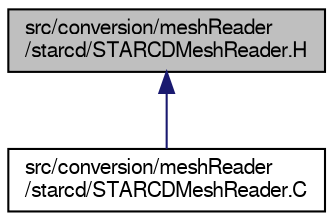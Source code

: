 digraph "src/conversion/meshReader/starcd/STARCDMeshReader.H"
{
  bgcolor="transparent";
  edge [fontname="FreeSans",fontsize="10",labelfontname="FreeSans",labelfontsize="10"];
  node [fontname="FreeSans",fontsize="10",shape=record];
  Node1 [label="src/conversion/meshReader\l/starcd/STARCDMeshReader.H",height=0.2,width=0.4,color="black", fillcolor="grey75", style="filled" fontcolor="black"];
  Node1 -> Node2 [dir="back",color="midnightblue",fontsize="10",style="solid",fontname="FreeSans"];
  Node2 [label="src/conversion/meshReader\l/starcd/STARCDMeshReader.C",height=0.2,width=0.4,color="black",URL="$a04296.html"];
}
